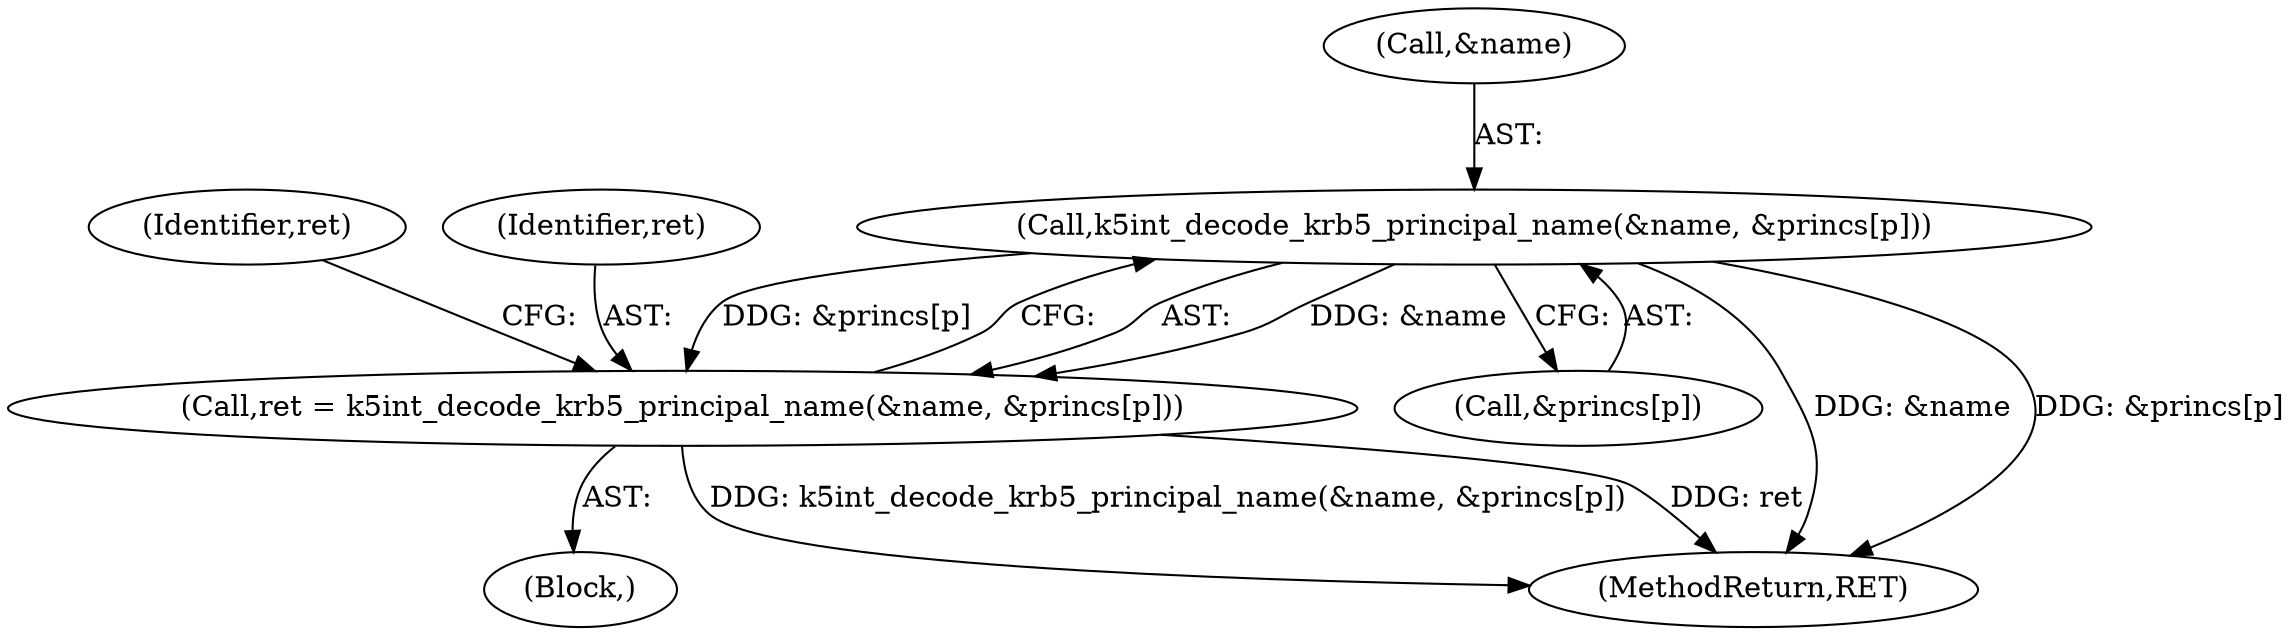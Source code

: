 digraph "0_krb5_50fe4074f188c2d4da0c421e96553acea8378db2@array" {
"1000426" [label="(Call,k5int_decode_krb5_principal_name(&name, &princs[p]))"];
"1000424" [label="(Call,ret = k5int_decode_krb5_principal_name(&name, &princs[p]))"];
"1000434" [label="(Identifier,ret)"];
"1000429" [label="(Call,&princs[p])"];
"1000427" [label="(Call,&name)"];
"1000424" [label="(Call,ret = k5int_decode_krb5_principal_name(&name, &princs[p]))"];
"1000706" [label="(MethodReturn,RET)"];
"1000425" [label="(Identifier,ret)"];
"1000426" [label="(Call,k5int_decode_krb5_principal_name(&name, &princs[p]))"];
"1000413" [label="(Block,)"];
"1000426" -> "1000424"  [label="AST: "];
"1000426" -> "1000429"  [label="CFG: "];
"1000427" -> "1000426"  [label="AST: "];
"1000429" -> "1000426"  [label="AST: "];
"1000424" -> "1000426"  [label="CFG: "];
"1000426" -> "1000706"  [label="DDG: &name"];
"1000426" -> "1000706"  [label="DDG: &princs[p]"];
"1000426" -> "1000424"  [label="DDG: &name"];
"1000426" -> "1000424"  [label="DDG: &princs[p]"];
"1000424" -> "1000413"  [label="AST: "];
"1000425" -> "1000424"  [label="AST: "];
"1000434" -> "1000424"  [label="CFG: "];
"1000424" -> "1000706"  [label="DDG: k5int_decode_krb5_principal_name(&name, &princs[p])"];
"1000424" -> "1000706"  [label="DDG: ret"];
}
